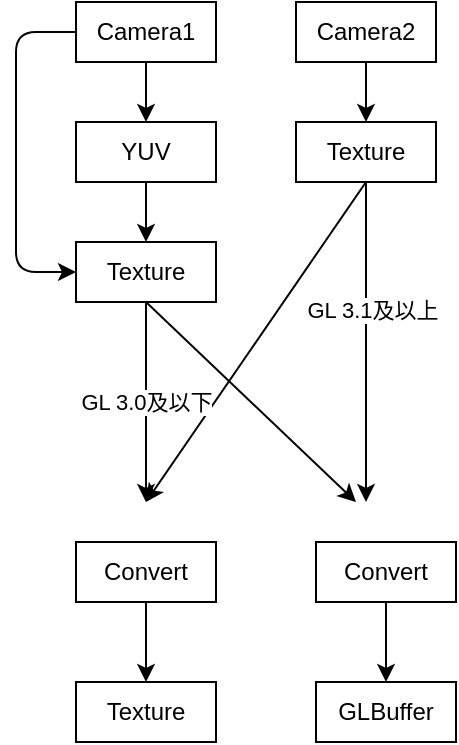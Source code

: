 <mxfile version="14.0.1" type="github">
  <diagram id="C5RBs43oDa-KdzZeNtuy" name="Page-1">
    <mxGraphModel dx="1298" dy="718" grid="1" gridSize="10" guides="1" tooltips="1" connect="1" arrows="1" fold="1" page="1" pageScale="1" pageWidth="827" pageHeight="1169" math="0" shadow="0">
      <root>
        <mxCell id="WIyWlLk6GJQsqaUBKTNV-0" />
        <mxCell id="WIyWlLk6GJQsqaUBKTNV-1" parent="WIyWlLk6GJQsqaUBKTNV-0" />
        <mxCell id="Xisnlb-HELQepVtMhwzp-12" value="" style="edgeStyle=orthogonalEdgeStyle;rounded=0;orthogonalLoop=1;jettySize=auto;html=1;" edge="1" parent="WIyWlLk6GJQsqaUBKTNV-1" source="Xisnlb-HELQepVtMhwzp-0" target="Xisnlb-HELQepVtMhwzp-3">
          <mxGeometry relative="1" as="geometry" />
        </mxCell>
        <mxCell id="Xisnlb-HELQepVtMhwzp-0" value="Camera1" style="whiteSpace=wrap;html=1;" vertex="1" parent="WIyWlLk6GJQsqaUBKTNV-1">
          <mxGeometry x="110" y="50" width="70" height="30" as="geometry" />
        </mxCell>
        <mxCell id="Xisnlb-HELQepVtMhwzp-10" value="" style="edgeStyle=orthogonalEdgeStyle;rounded=0;orthogonalLoop=1;jettySize=auto;html=1;" edge="1" parent="WIyWlLk6GJQsqaUBKTNV-1" source="Xisnlb-HELQepVtMhwzp-2" target="Xisnlb-HELQepVtMhwzp-4">
          <mxGeometry relative="1" as="geometry" />
        </mxCell>
        <mxCell id="Xisnlb-HELQepVtMhwzp-2" value="Camera2" style="whiteSpace=wrap;html=1;" vertex="1" parent="WIyWlLk6GJQsqaUBKTNV-1">
          <mxGeometry x="220" y="50" width="70" height="30" as="geometry" />
        </mxCell>
        <mxCell id="Xisnlb-HELQepVtMhwzp-14" value="" style="edgeStyle=orthogonalEdgeStyle;rounded=0;orthogonalLoop=1;jettySize=auto;html=1;" edge="1" parent="WIyWlLk6GJQsqaUBKTNV-1" source="Xisnlb-HELQepVtMhwzp-3" target="Xisnlb-HELQepVtMhwzp-13">
          <mxGeometry relative="1" as="geometry" />
        </mxCell>
        <mxCell id="Xisnlb-HELQepVtMhwzp-3" value="YUV" style="whiteSpace=wrap;html=1;" vertex="1" parent="WIyWlLk6GJQsqaUBKTNV-1">
          <mxGeometry x="110" y="110" width="70" height="30" as="geometry" />
        </mxCell>
        <mxCell id="Xisnlb-HELQepVtMhwzp-4" value="Texture" style="whiteSpace=wrap;html=1;" vertex="1" parent="WIyWlLk6GJQsqaUBKTNV-1">
          <mxGeometry x="220" y="110" width="70" height="30" as="geometry" />
        </mxCell>
        <mxCell id="Xisnlb-HELQepVtMhwzp-13" value="Texture" style="whiteSpace=wrap;html=1;" vertex="1" parent="WIyWlLk6GJQsqaUBKTNV-1">
          <mxGeometry x="110" y="170" width="70" height="30" as="geometry" />
        </mxCell>
        <mxCell id="Xisnlb-HELQepVtMhwzp-26" value="" style="edgeStyle=orthogonalEdgeStyle;rounded=0;orthogonalLoop=1;jettySize=auto;html=1;" edge="1" parent="WIyWlLk6GJQsqaUBKTNV-1" source="Xisnlb-HELQepVtMhwzp-15" target="Xisnlb-HELQepVtMhwzp-24">
          <mxGeometry relative="1" as="geometry" />
        </mxCell>
        <mxCell id="Xisnlb-HELQepVtMhwzp-15" value="Convert" style="whiteSpace=wrap;html=1;" vertex="1" parent="WIyWlLk6GJQsqaUBKTNV-1">
          <mxGeometry x="110" y="320" width="70" height="30" as="geometry" />
        </mxCell>
        <mxCell id="Xisnlb-HELQepVtMhwzp-27" value="" style="edgeStyle=orthogonalEdgeStyle;rounded=0;orthogonalLoop=1;jettySize=auto;html=1;" edge="1" parent="WIyWlLk6GJQsqaUBKTNV-1" source="Xisnlb-HELQepVtMhwzp-16" target="Xisnlb-HELQepVtMhwzp-25">
          <mxGeometry relative="1" as="geometry" />
        </mxCell>
        <mxCell id="Xisnlb-HELQepVtMhwzp-16" value="Convert" style="whiteSpace=wrap;html=1;" vertex="1" parent="WIyWlLk6GJQsqaUBKTNV-1">
          <mxGeometry x="230" y="320" width="70" height="30" as="geometry" />
        </mxCell>
        <mxCell id="Xisnlb-HELQepVtMhwzp-19" value="" style="endArrow=classic;html=1;exitX=0.5;exitY=1;exitDx=0;exitDy=0;" edge="1" parent="WIyWlLk6GJQsqaUBKTNV-1" source="Xisnlb-HELQepVtMhwzp-4">
          <mxGeometry width="50" height="50" relative="1" as="geometry">
            <mxPoint x="380" y="390" as="sourcePoint" />
            <mxPoint x="145" y="300" as="targetPoint" />
          </mxGeometry>
        </mxCell>
        <mxCell id="Xisnlb-HELQepVtMhwzp-20" value="GL 3.0及以下" style="endArrow=classic;html=1;exitX=0.5;exitY=1;exitDx=0;exitDy=0;" edge="1" parent="WIyWlLk6GJQsqaUBKTNV-1" source="Xisnlb-HELQepVtMhwzp-13">
          <mxGeometry width="50" height="50" relative="1" as="geometry">
            <mxPoint x="380" y="390" as="sourcePoint" />
            <mxPoint x="145" y="300" as="targetPoint" />
          </mxGeometry>
        </mxCell>
        <mxCell id="Xisnlb-HELQepVtMhwzp-22" value="" style="endArrow=classic;html=1;exitX=0.5;exitY=1;exitDx=0;exitDy=0;" edge="1" parent="WIyWlLk6GJQsqaUBKTNV-1" source="Xisnlb-HELQepVtMhwzp-13">
          <mxGeometry width="50" height="50" relative="1" as="geometry">
            <mxPoint x="380" y="390" as="sourcePoint" />
            <mxPoint x="250" y="300" as="targetPoint" />
          </mxGeometry>
        </mxCell>
        <mxCell id="Xisnlb-HELQepVtMhwzp-23" value="" style="endArrow=classic;html=1;exitX=0.5;exitY=1;exitDx=0;exitDy=0;" edge="1" parent="WIyWlLk6GJQsqaUBKTNV-1" source="Xisnlb-HELQepVtMhwzp-4">
          <mxGeometry width="50" height="50" relative="1" as="geometry">
            <mxPoint x="380" y="390" as="sourcePoint" />
            <mxPoint x="255" y="300" as="targetPoint" />
          </mxGeometry>
        </mxCell>
        <mxCell id="Xisnlb-HELQepVtMhwzp-28" value="GL 3.1及以上" style="edgeLabel;html=1;align=center;verticalAlign=middle;resizable=0;points=[];" vertex="1" connectable="0" parent="Xisnlb-HELQepVtMhwzp-23">
          <mxGeometry x="-0.2" y="3" relative="1" as="geometry">
            <mxPoint as="offset" />
          </mxGeometry>
        </mxCell>
        <mxCell id="Xisnlb-HELQepVtMhwzp-24" value="Texture" style="whiteSpace=wrap;html=1;" vertex="1" parent="WIyWlLk6GJQsqaUBKTNV-1">
          <mxGeometry x="110" y="390" width="70" height="30" as="geometry" />
        </mxCell>
        <mxCell id="Xisnlb-HELQepVtMhwzp-25" value="GLBuffer" style="whiteSpace=wrap;html=1;" vertex="1" parent="WIyWlLk6GJQsqaUBKTNV-1">
          <mxGeometry x="230" y="390" width="70" height="30" as="geometry" />
        </mxCell>
        <mxCell id="Xisnlb-HELQepVtMhwzp-31" value="" style="edgeStyle=elbowEdgeStyle;elbow=horizontal;endArrow=classic;html=1;entryX=0;entryY=0.5;entryDx=0;entryDy=0;exitX=0;exitY=0.5;exitDx=0;exitDy=0;" edge="1" parent="WIyWlLk6GJQsqaUBKTNV-1" source="Xisnlb-HELQepVtMhwzp-0" target="Xisnlb-HELQepVtMhwzp-13">
          <mxGeometry width="50" height="50" relative="1" as="geometry">
            <mxPoint x="100" y="65" as="sourcePoint" />
            <mxPoint x="430" y="340" as="targetPoint" />
            <Array as="points">
              <mxPoint x="80" y="125" />
            </Array>
          </mxGeometry>
        </mxCell>
      </root>
    </mxGraphModel>
  </diagram>
</mxfile>
